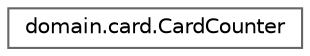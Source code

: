 digraph "Gráfico de jerarquía de clases"
{
 // LATEX_PDF_SIZE
  bgcolor="transparent";
  edge [fontname=Helvetica,fontsize=10,labelfontname=Helvetica,labelfontsize=10];
  node [fontname=Helvetica,fontsize=10,shape=box,height=0.2,width=0.4];
  rankdir="LR";
  Node0 [id="Node000000",label="domain.card.CardCounter",height=0.2,width=0.4,color="grey40", fillcolor="white", style="filled",URL="$classdomain_1_1card_1_1_card_counter.html",tooltip=" "];
}
